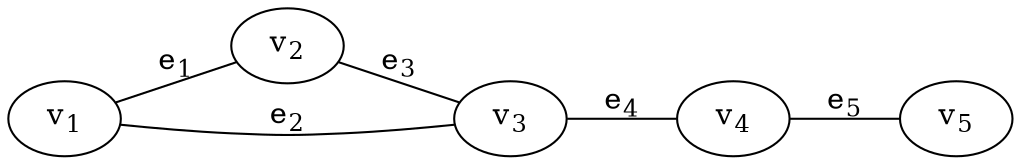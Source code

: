 graph cttd { 
graph [rankdir=LR];

"v1" [label=<v<SUB>1</SUB>>];
"v2" [label=<v<SUB>2</SUB>>];
"v3" [label=<v<SUB>3</SUB>>];
"v4" [label=<v<SUB>4</SUB>>];
"v5" [label=<v<SUB>5</SUB>>];

"v1" -- "v2" [label=<e<SUB>1</SUB>>];
"v1" -- "v3" [label=<e<SUB>2</SUB>>];
"v2" -- "v3" [label=<e<SUB>3</SUB>>];
"v3" -- "v4" [label=<e<SUB>4</SUB>>];
"v4" -- "v5" [label=<e<SUB>5</SUB>>];
}